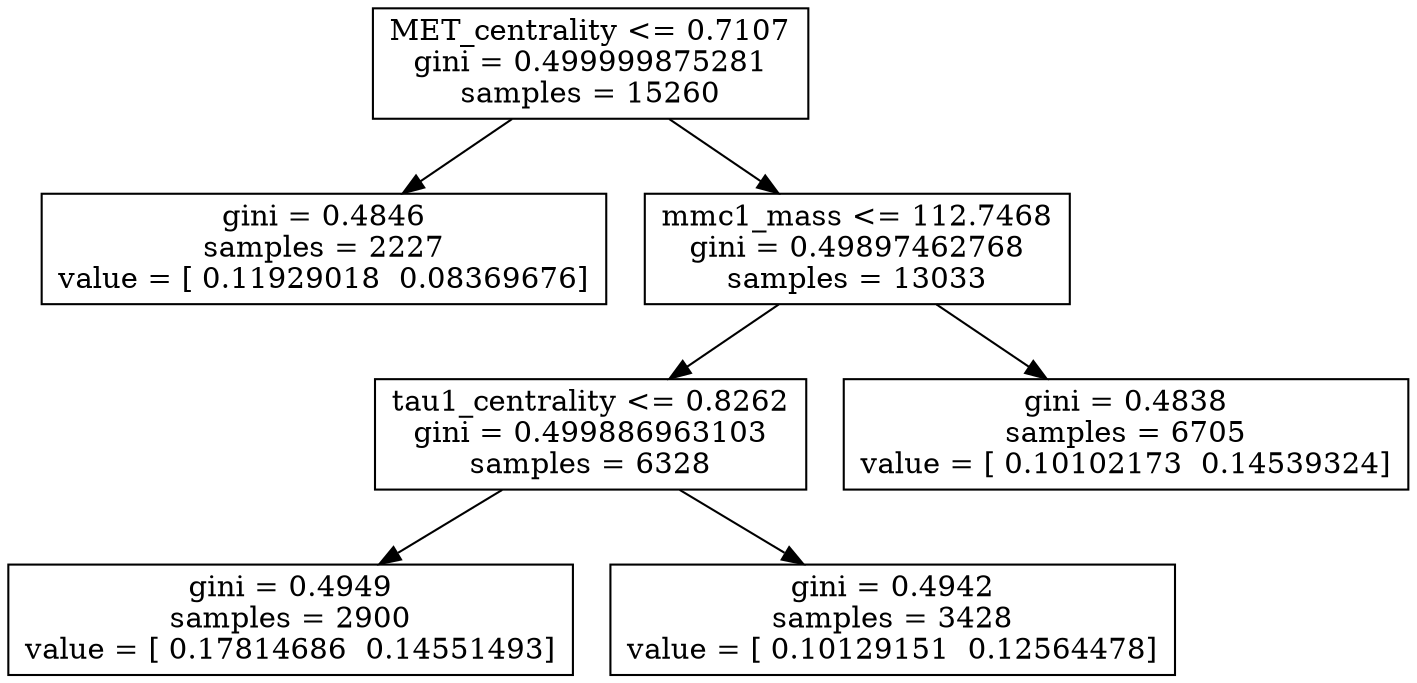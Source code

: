 digraph Tree {
0 [label="MET_centrality <= 0.7107\ngini = 0.499999875281\nsamples = 15260", shape="box"] ;
1 [label="gini = 0.4846\nsamples = 2227\nvalue = [ 0.11929018  0.08369676]", shape="box"] ;
0 -> 1 ;
2 [label="mmc1_mass <= 112.7468\ngini = 0.49897462768\nsamples = 13033", shape="box"] ;
0 -> 2 ;
3 [label="tau1_centrality <= 0.8262\ngini = 0.499886963103\nsamples = 6328", shape="box"] ;
2 -> 3 ;
4 [label="gini = 0.4949\nsamples = 2900\nvalue = [ 0.17814686  0.14551493]", shape="box"] ;
3 -> 4 ;
5 [label="gini = 0.4942\nsamples = 3428\nvalue = [ 0.10129151  0.12564478]", shape="box"] ;
3 -> 5 ;
6 [label="gini = 0.4838\nsamples = 6705\nvalue = [ 0.10102173  0.14539324]", shape="box"] ;
2 -> 6 ;
}